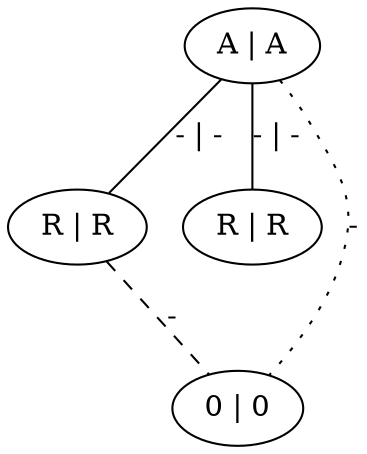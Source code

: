 graph G {
	0 [ label="A | A" ]
	1 [ label="R | R" ]
	2 [ label="R | R" ]
	3 [ label="0 | 0" ]
	0 -- 1 [ label="- | -" ]
	0 -- 2 [ label="- | -" ]
	0 -- 3 [ style=dotted label="-" ]
	1 -- 3 [ style=dashed label="-" ]
}
